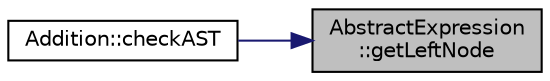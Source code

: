 digraph "AbstractExpression::getLeftNode"
{
 // LATEX_PDF_SIZE
  edge [fontname="Helvetica",fontsize="10",labelfontname="Helvetica",labelfontsize="10"];
  node [fontname="Helvetica",fontsize="10",shape=record];
  rankdir="RL";
  Node13 [label="AbstractExpression\l::getLeftNode",height=0.2,width=0.4,color="black", fillcolor="grey75", style="filled", fontcolor="black",tooltip=" "];
  Node13 -> Node14 [dir="back",color="midnightblue",fontsize="10",style="solid",fontname="Helvetica"];
  Node14 [label="Addition::checkAST",height=0.2,width=0.4,color="black", fillcolor="white", style="filled",URL="$class_addition.html#a2179a99b4b5cfe806c3ef67deac9bed4",tooltip=" "];
}
